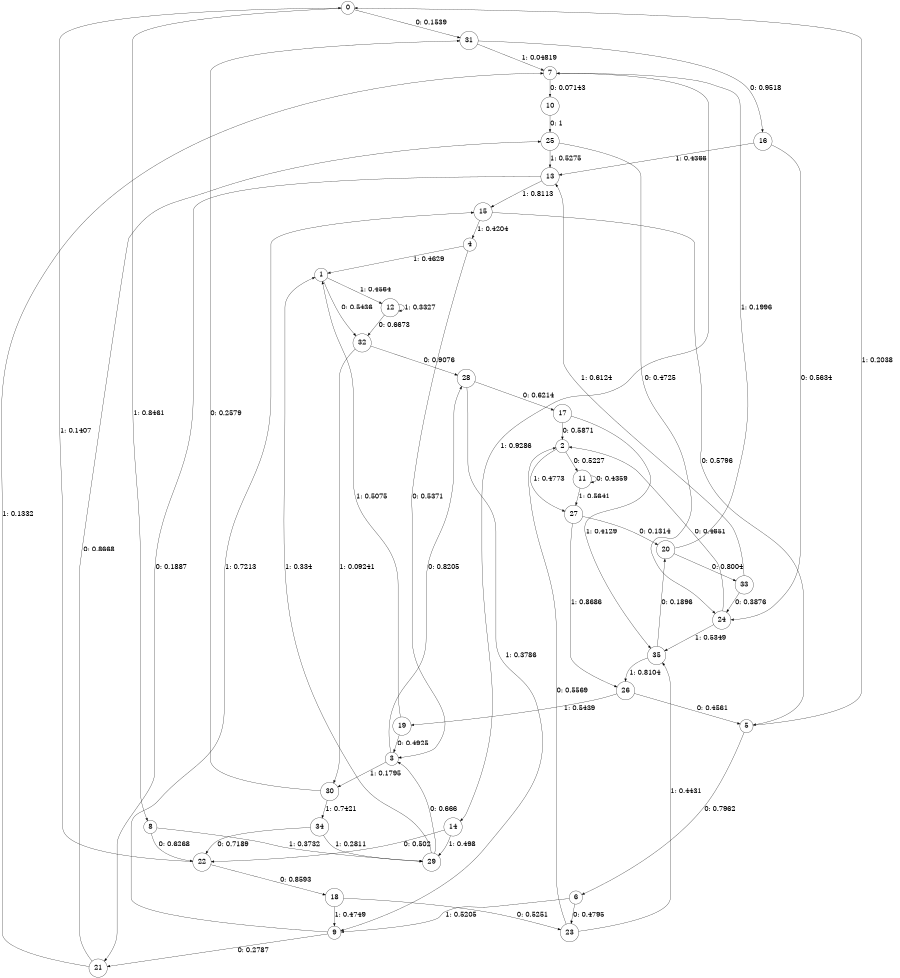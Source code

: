 digraph "ch11faceL6" {
size = "6,8.5";
ratio = "fill";
node [shape = circle];
node [fontsize = 24];
edge [fontsize = 24];
0 -> 31 [label = "0: 0.1539   "];
0 -> 8 [label = "1: 0.8461   "];
1 -> 32 [label = "0: 0.5436   "];
1 -> 12 [label = "1: 0.4564   "];
2 -> 11 [label = "0: 0.5227   "];
2 -> 27 [label = "1: 0.4773   "];
3 -> 28 [label = "0: 0.8205   "];
3 -> 30 [label = "1: 0.1795   "];
4 -> 3 [label = "0: 0.5371   "];
4 -> 1 [label = "1: 0.4629   "];
5 -> 6 [label = "0: 0.7962   "];
5 -> 0 [label = "1: 0.2038   "];
6 -> 23 [label = "0: 0.4795   "];
6 -> 9 [label = "1: 0.5205   "];
7 -> 10 [label = "0: 0.07143  "];
7 -> 14 [label = "1: 0.9286   "];
8 -> 22 [label = "0: 0.6268   "];
8 -> 29 [label = "1: 0.3732   "];
9 -> 21 [label = "0: 0.2787   "];
9 -> 15 [label = "1: 0.7213   "];
10 -> 25 [label = "0: 1        "];
11 -> 11 [label = "0: 0.4359   "];
11 -> 27 [label = "1: 0.5641   "];
12 -> 32 [label = "0: 0.6673   "];
12 -> 12 [label = "1: 0.3327   "];
13 -> 21 [label = "0: 0.1887   "];
13 -> 15 [label = "1: 0.8113   "];
14 -> 22 [label = "0: 0.502    "];
14 -> 29 [label = "1: 0.498    "];
15 -> 5 [label = "0: 0.5796   "];
15 -> 4 [label = "1: 0.4204   "];
16 -> 24 [label = "0: 0.5634   "];
16 -> 13 [label = "1: 0.4366   "];
17 -> 2 [label = "0: 0.5871   "];
17 -> 35 [label = "1: 0.4129   "];
18 -> 23 [label = "0: 0.5251   "];
18 -> 9 [label = "1: 0.4749   "];
19 -> 3 [label = "0: 0.4925   "];
19 -> 1 [label = "1: 0.5075   "];
20 -> 33 [label = "0: 0.8004   "];
20 -> 7 [label = "1: 0.1996   "];
21 -> 25 [label = "0: 0.8668   "];
21 -> 7 [label = "1: 0.1332   "];
22 -> 18 [label = "0: 0.8593   "];
22 -> 0 [label = "1: 0.1407   "];
23 -> 2 [label = "0: 0.5569   "];
23 -> 35 [label = "1: 0.4431   "];
24 -> 2 [label = "0: 0.4651   "];
24 -> 35 [label = "1: 0.5349   "];
25 -> 24 [label = "0: 0.4725   "];
25 -> 13 [label = "1: 0.5275   "];
26 -> 5 [label = "0: 0.4561   "];
26 -> 19 [label = "1: 0.5439   "];
27 -> 20 [label = "0: 0.1314   "];
27 -> 26 [label = "1: 0.8686   "];
28 -> 17 [label = "0: 0.6214   "];
28 -> 9 [label = "1: 0.3786   "];
29 -> 3 [label = "0: 0.666    "];
29 -> 1 [label = "1: 0.334    "];
30 -> 31 [label = "0: 0.2579   "];
30 -> 34 [label = "1: 0.7421   "];
31 -> 16 [label = "0: 0.9518   "];
31 -> 7 [label = "1: 0.04819  "];
32 -> 28 [label = "0: 0.9076   "];
32 -> 30 [label = "1: 0.09241  "];
33 -> 24 [label = "0: 0.3876   "];
33 -> 13 [label = "1: 0.6124   "];
34 -> 22 [label = "0: 0.7189   "];
34 -> 29 [label = "1: 0.2811   "];
35 -> 20 [label = "0: 0.1896   "];
35 -> 26 [label = "1: 0.8104   "];
}